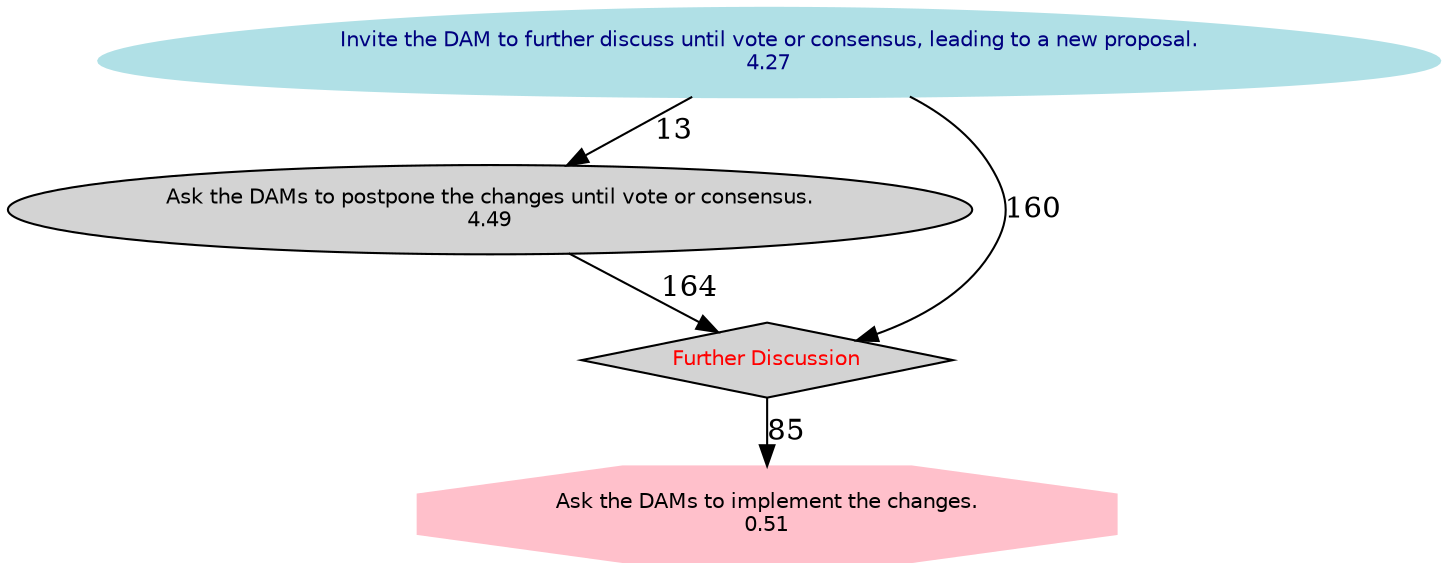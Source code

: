 digraph Results {
  ranksep=0.25;
 "Ask the DAMs to postpone the changes until vote or consensus.\n4.49" [ style="filled" , fontname="Helvetica", fontsize=10  ];
 "Ask the DAMs to postpone the changes until vote or consensus.\n4.49" -> "Further Discussion" [ label="164" ];
 "Invite the DAM to further discuss until vote or consensus, leading to a new proposal.\n4.27" [ style="filled" , color="powderblue", shape=egg, fontcolor="NavyBlue", fontname="Helvetica", fontsize=10  ];
 "Invite the DAM to further discuss until vote or consensus, leading to a new proposal.\n4.27" -> "Ask the DAMs to postpone the changes until vote or consensus.\n4.49" [ label="13" ];
 "Invite the DAM to further discuss until vote or consensus, leading to a new proposal.\n4.27" -> "Further Discussion" [ label="160" ];
 "Ask the DAMs to implement the changes.\n0.51" [ style="filled" , color="pink", shape=octagon, fontname="Helvetica", fontsize=10  ];
 "Further Discussion" -> "Ask the DAMs to implement the changes.\n0.51" [ label="85" ];
 "Further Discussion" [ style="filled" , shape=diamond, fontcolor="Red", fontname="Helvetica", fontsize=10  ];
}
